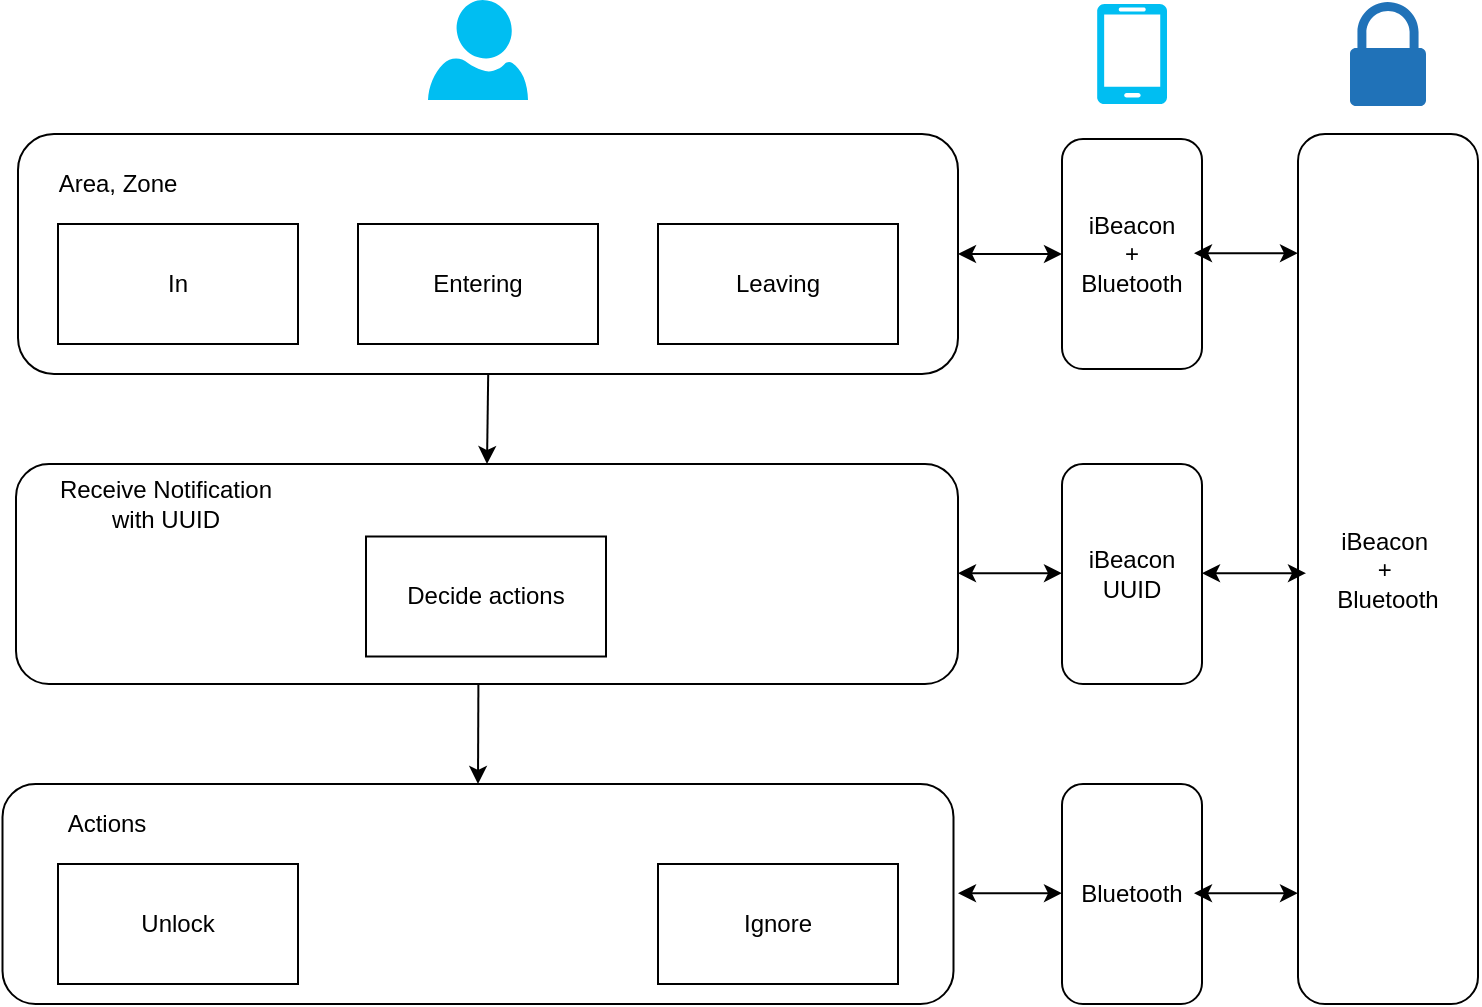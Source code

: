 <mxfile version="13.5.5" type="github">
  <diagram id="FxOpxu9py_p3u7plnWH6" name="第1頁">
    <mxGraphModel dx="1141" dy="568" grid="1" gridSize="10" guides="1" tooltips="1" connect="1" arrows="1" fold="1" page="1" pageScale="1" pageWidth="1169" pageHeight="1654" math="0" shadow="0">
      <root>
        <mxCell id="0" />
        <mxCell id="1" parent="0" />
        <mxCell id="a8VA2QGC2lijx9hELxjZ-1" value="" style="verticalLabelPosition=bottom;html=1;verticalAlign=top;align=center;strokeColor=none;fillColor=#00BEF2;shape=mxgraph.azure.user;" vertex="1" parent="1">
          <mxGeometry x="455" y="158" width="50" height="50" as="geometry" />
        </mxCell>
        <mxCell id="a8VA2QGC2lijx9hELxjZ-2" value="" style="rounded=1;whiteSpace=wrap;html=1;" vertex="1" parent="1">
          <mxGeometry x="250" y="225" width="470" height="120" as="geometry" />
        </mxCell>
        <mxCell id="a8VA2QGC2lijx9hELxjZ-3" value="In" style="rounded=0;whiteSpace=wrap;html=1;" vertex="1" parent="1">
          <mxGeometry x="270" y="270" width="120" height="60" as="geometry" />
        </mxCell>
        <mxCell id="a8VA2QGC2lijx9hELxjZ-4" value="Entering" style="rounded=0;whiteSpace=wrap;html=1;" vertex="1" parent="1">
          <mxGeometry x="420" y="270" width="120" height="60" as="geometry" />
        </mxCell>
        <mxCell id="a8VA2QGC2lijx9hELxjZ-5" value="Leaving" style="rounded=0;whiteSpace=wrap;html=1;" vertex="1" parent="1">
          <mxGeometry x="570" y="270" width="120" height="60" as="geometry" />
        </mxCell>
        <mxCell id="a8VA2QGC2lijx9hELxjZ-6" value="Area, Zone" style="text;html=1;strokeColor=none;fillColor=none;align=center;verticalAlign=middle;whiteSpace=wrap;rounded=0;" vertex="1" parent="1">
          <mxGeometry x="250" y="240" width="100" height="20" as="geometry" />
        </mxCell>
        <mxCell id="a8VA2QGC2lijx9hELxjZ-10" value="iBeacon &lt;br&gt;+ &lt;br&gt;Bluetooth" style="rounded=1;whiteSpace=wrap;html=1;" vertex="1" parent="1">
          <mxGeometry x="772" y="227.5" width="70" height="115" as="geometry" />
        </mxCell>
        <mxCell id="a8VA2QGC2lijx9hELxjZ-27" value="iBeacon UUID" style="rounded=1;whiteSpace=wrap;html=1;" vertex="1" parent="1">
          <mxGeometry x="772" y="390" width="70" height="110" as="geometry" />
        </mxCell>
        <mxCell id="a8VA2QGC2lijx9hELxjZ-28" value="" style="verticalLabelPosition=bottom;html=1;verticalAlign=top;align=center;strokeColor=none;fillColor=#00BEF2;shape=mxgraph.azure.mobile;pointerEvents=1;" vertex="1" parent="1">
          <mxGeometry x="789.5" y="160" width="35" height="50" as="geometry" />
        </mxCell>
        <mxCell id="a8VA2QGC2lijx9hELxjZ-29" value="" style="rounded=1;whiteSpace=wrap;html=1;" vertex="1" parent="1">
          <mxGeometry x="249" y="390" width="471" height="110" as="geometry" />
        </mxCell>
        <mxCell id="a8VA2QGC2lijx9hELxjZ-30" value="Receive Notification with UUID" style="text;html=1;strokeColor=none;fillColor=none;align=center;verticalAlign=middle;whiteSpace=wrap;rounded=0;" vertex="1" parent="1">
          <mxGeometry x="259" y="400" width="130" height="20" as="geometry" />
        </mxCell>
        <mxCell id="a8VA2QGC2lijx9hELxjZ-32" value="Decide actions" style="rounded=0;whiteSpace=wrap;html=1;" vertex="1" parent="1">
          <mxGeometry x="424" y="426.25" width="120" height="60" as="geometry" />
        </mxCell>
        <mxCell id="a8VA2QGC2lijx9hELxjZ-33" value="" style="endArrow=classic;startArrow=classic;html=1;exitX=1;exitY=0.5;exitDx=0;exitDy=0;entryX=0;entryY=0.5;entryDx=0;entryDy=0;" edge="1" parent="1" source="a8VA2QGC2lijx9hELxjZ-2" target="a8VA2QGC2lijx9hELxjZ-10">
          <mxGeometry width="50" height="50" relative="1" as="geometry">
            <mxPoint x="740" y="310" as="sourcePoint" />
            <mxPoint x="790" y="260" as="targetPoint" />
          </mxGeometry>
        </mxCell>
        <mxCell id="a8VA2QGC2lijx9hELxjZ-35" value="" style="rounded=1;whiteSpace=wrap;html=1;" vertex="1" parent="1">
          <mxGeometry x="242.25" y="550" width="475.5" height="110" as="geometry" />
        </mxCell>
        <mxCell id="a8VA2QGC2lijx9hELxjZ-36" value="" style="endArrow=classic;html=1;entryX=0.5;entryY=0;entryDx=0;entryDy=0;" edge="1" parent="1" target="a8VA2QGC2lijx9hELxjZ-29">
          <mxGeometry width="50" height="50" relative="1" as="geometry">
            <mxPoint x="485.1" y="345" as="sourcePoint" />
            <mxPoint x="485.1" y="395" as="targetPoint" />
          </mxGeometry>
        </mxCell>
        <mxCell id="a8VA2QGC2lijx9hELxjZ-38" value="Bluetooth" style="rounded=1;whiteSpace=wrap;html=1;" vertex="1" parent="1">
          <mxGeometry x="772" y="550" width="70" height="110" as="geometry" />
        </mxCell>
        <mxCell id="a8VA2QGC2lijx9hELxjZ-39" value="" style="pointerEvents=1;shadow=0;dashed=0;html=1;strokeColor=none;labelPosition=center;verticalLabelPosition=bottom;verticalAlign=top;outlineConnect=0;align=center;shape=mxgraph.office.security.lock_protected;fillColor=#2072B8;" vertex="1" parent="1">
          <mxGeometry x="916" y="159" width="38" height="52" as="geometry" />
        </mxCell>
        <mxCell id="a8VA2QGC2lijx9hELxjZ-40" value="" style="endArrow=classic;html=1;entryX=0.5;entryY=0;entryDx=0;entryDy=0;" edge="1" parent="1" target="a8VA2QGC2lijx9hELxjZ-35">
          <mxGeometry width="50" height="50" relative="1" as="geometry">
            <mxPoint x="480.2" y="500" as="sourcePoint" />
            <mxPoint x="479.6" y="545" as="targetPoint" />
          </mxGeometry>
        </mxCell>
        <mxCell id="a8VA2QGC2lijx9hELxjZ-42" value="" style="endArrow=classic;startArrow=classic;html=1;exitX=1;exitY=0.5;exitDx=0;exitDy=0;entryX=0;entryY=0.5;entryDx=0;entryDy=0;" edge="1" parent="1">
          <mxGeometry width="50" height="50" relative="1" as="geometry">
            <mxPoint x="720" y="444.6" as="sourcePoint" />
            <mxPoint x="772" y="444.6" as="targetPoint" />
          </mxGeometry>
        </mxCell>
        <mxCell id="a8VA2QGC2lijx9hELxjZ-43" value="" style="endArrow=classic;startArrow=classic;html=1;exitX=1;exitY=0.5;exitDx=0;exitDy=0;entryX=0;entryY=0.5;entryDx=0;entryDy=0;" edge="1" parent="1">
          <mxGeometry width="50" height="50" relative="1" as="geometry">
            <mxPoint x="720" y="604.6" as="sourcePoint" />
            <mxPoint x="772" y="604.6" as="targetPoint" />
          </mxGeometry>
        </mxCell>
        <mxCell id="a8VA2QGC2lijx9hELxjZ-44" value="Unlock" style="rounded=0;whiteSpace=wrap;html=1;" vertex="1" parent="1">
          <mxGeometry x="270" y="590" width="120" height="60" as="geometry" />
        </mxCell>
        <mxCell id="a8VA2QGC2lijx9hELxjZ-45" value="Actions" style="text;html=1;strokeColor=none;fillColor=none;align=center;verticalAlign=middle;whiteSpace=wrap;rounded=0;" vertex="1" parent="1">
          <mxGeometry x="259" y="560" width="71" height="20" as="geometry" />
        </mxCell>
        <mxCell id="a8VA2QGC2lijx9hELxjZ-46" value="Ignore" style="rounded=0;whiteSpace=wrap;html=1;" vertex="1" parent="1">
          <mxGeometry x="570" y="590" width="120" height="60" as="geometry" />
        </mxCell>
        <mxCell id="a8VA2QGC2lijx9hELxjZ-47" value="&lt;span&gt;iBeacon&amp;nbsp;&lt;/span&gt;&lt;br&gt;&lt;span&gt;+&amp;nbsp;&lt;/span&gt;&lt;br&gt;&lt;span&gt;Bluetooth&lt;br&gt;&lt;/span&gt;" style="rounded=1;whiteSpace=wrap;html=1;" vertex="1" parent="1">
          <mxGeometry x="890" y="225" width="90" height="435" as="geometry" />
        </mxCell>
        <mxCell id="a8VA2QGC2lijx9hELxjZ-50" value="" style="endArrow=classic;startArrow=classic;html=1;exitX=1;exitY=0.5;exitDx=0;exitDy=0;entryX=0;entryY=0.5;entryDx=0;entryDy=0;" edge="1" parent="1">
          <mxGeometry width="50" height="50" relative="1" as="geometry">
            <mxPoint x="838" y="284.6" as="sourcePoint" />
            <mxPoint x="890" y="284.6" as="targetPoint" />
          </mxGeometry>
        </mxCell>
        <mxCell id="a8VA2QGC2lijx9hELxjZ-51" value="" style="endArrow=classic;startArrow=classic;html=1;exitX=1;exitY=0.5;exitDx=0;exitDy=0;entryX=0;entryY=0.5;entryDx=0;entryDy=0;" edge="1" parent="1">
          <mxGeometry width="50" height="50" relative="1" as="geometry">
            <mxPoint x="842" y="444.6" as="sourcePoint" />
            <mxPoint x="894" y="444.6" as="targetPoint" />
          </mxGeometry>
        </mxCell>
        <mxCell id="a8VA2QGC2lijx9hELxjZ-53" value="" style="endArrow=classic;startArrow=classic;html=1;exitX=1;exitY=0.5;exitDx=0;exitDy=0;entryX=0;entryY=0.5;entryDx=0;entryDy=0;" edge="1" parent="1">
          <mxGeometry width="50" height="50" relative="1" as="geometry">
            <mxPoint x="838" y="604.6" as="sourcePoint" />
            <mxPoint x="890" y="604.6" as="targetPoint" />
          </mxGeometry>
        </mxCell>
      </root>
    </mxGraphModel>
  </diagram>
</mxfile>
